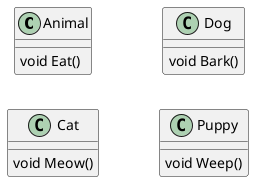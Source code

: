 @startuml
left to right direction
class Animal 
{
    void Eat()
}
class Cat
{
    void Meow()
}
class Dog 
{
    void Bark()
}

class Puppy 
{
    void Weep()
}
@enduml